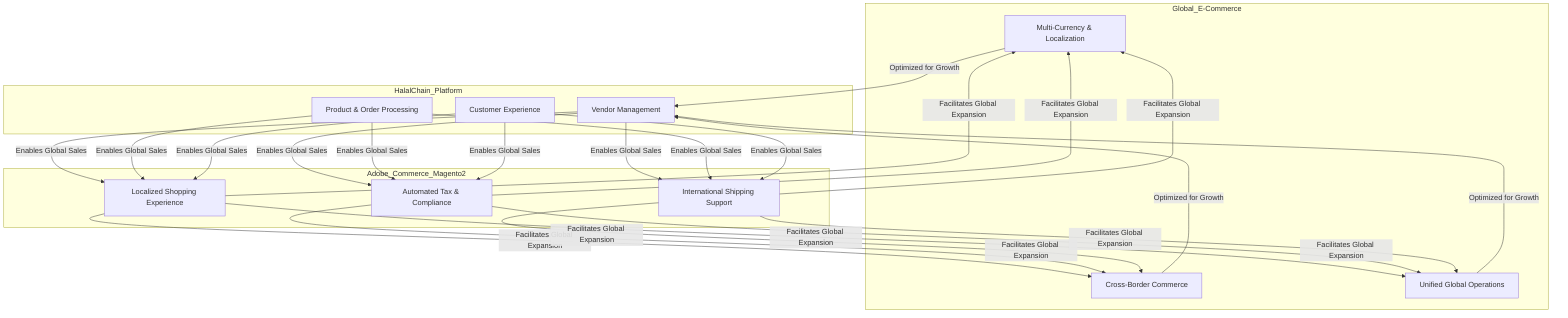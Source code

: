 flowchart TD
    subgraph Global_E-Commerce
        G1["Multi-Currency & Localization"]
        G2["Cross-Border Commerce"]
        G3["Unified Global Operations"]
    end

    subgraph HalalChain_Platform
        H1["Vendor Management"]
        H2["Product & Order Processing"]
        H3["Customer Experience"]
    end

    subgraph Adobe_Commerce_Magento2
        M1["Localized Shopping Experience"]
        M2["Automated Tax & Compliance"]
        M3["International Shipping Support"]
    end

    H1 & H2 & H3 -->|Enables Global Sales| M1 & M2 & M3
    M1 & M2 & M3 -->|Facilitates Global Expansion| G1 & G2 & G3
    G1 & G2 & G3 -->|Optimized for Growth| H1